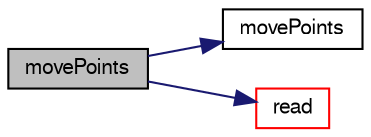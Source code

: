 digraph "movePoints"
{
  bgcolor="transparent";
  edge [fontname="FreeSans",fontsize="10",labelfontname="FreeSans",labelfontsize="10"];
  node [fontname="FreeSans",fontsize="10",shape=record];
  rankdir="LR";
  Node1 [label="movePoints",height=0.2,width=0.4,color="black", fillcolor="grey75", style="filled" fontcolor="black"];
  Node1 -> Node2 [color="midnightblue",fontsize="10",style="solid",fontname="FreeSans"];
  Node2 [label="movePoints",height=0.2,width=0.4,color="black",URL="$a03876.html#ab6c21773d9761d49d1346e0a1d88908b"];
  Node1 -> Node3 [color="midnightblue",fontsize="10",style="solid",fontname="FreeSans"];
  Node3 [label="read",height=0.2,width=0.4,color="red",URL="$a01145.html#af816873151ddb0126e98bb2f914d8ed5",tooltip="Read output filter properties. "];
}
